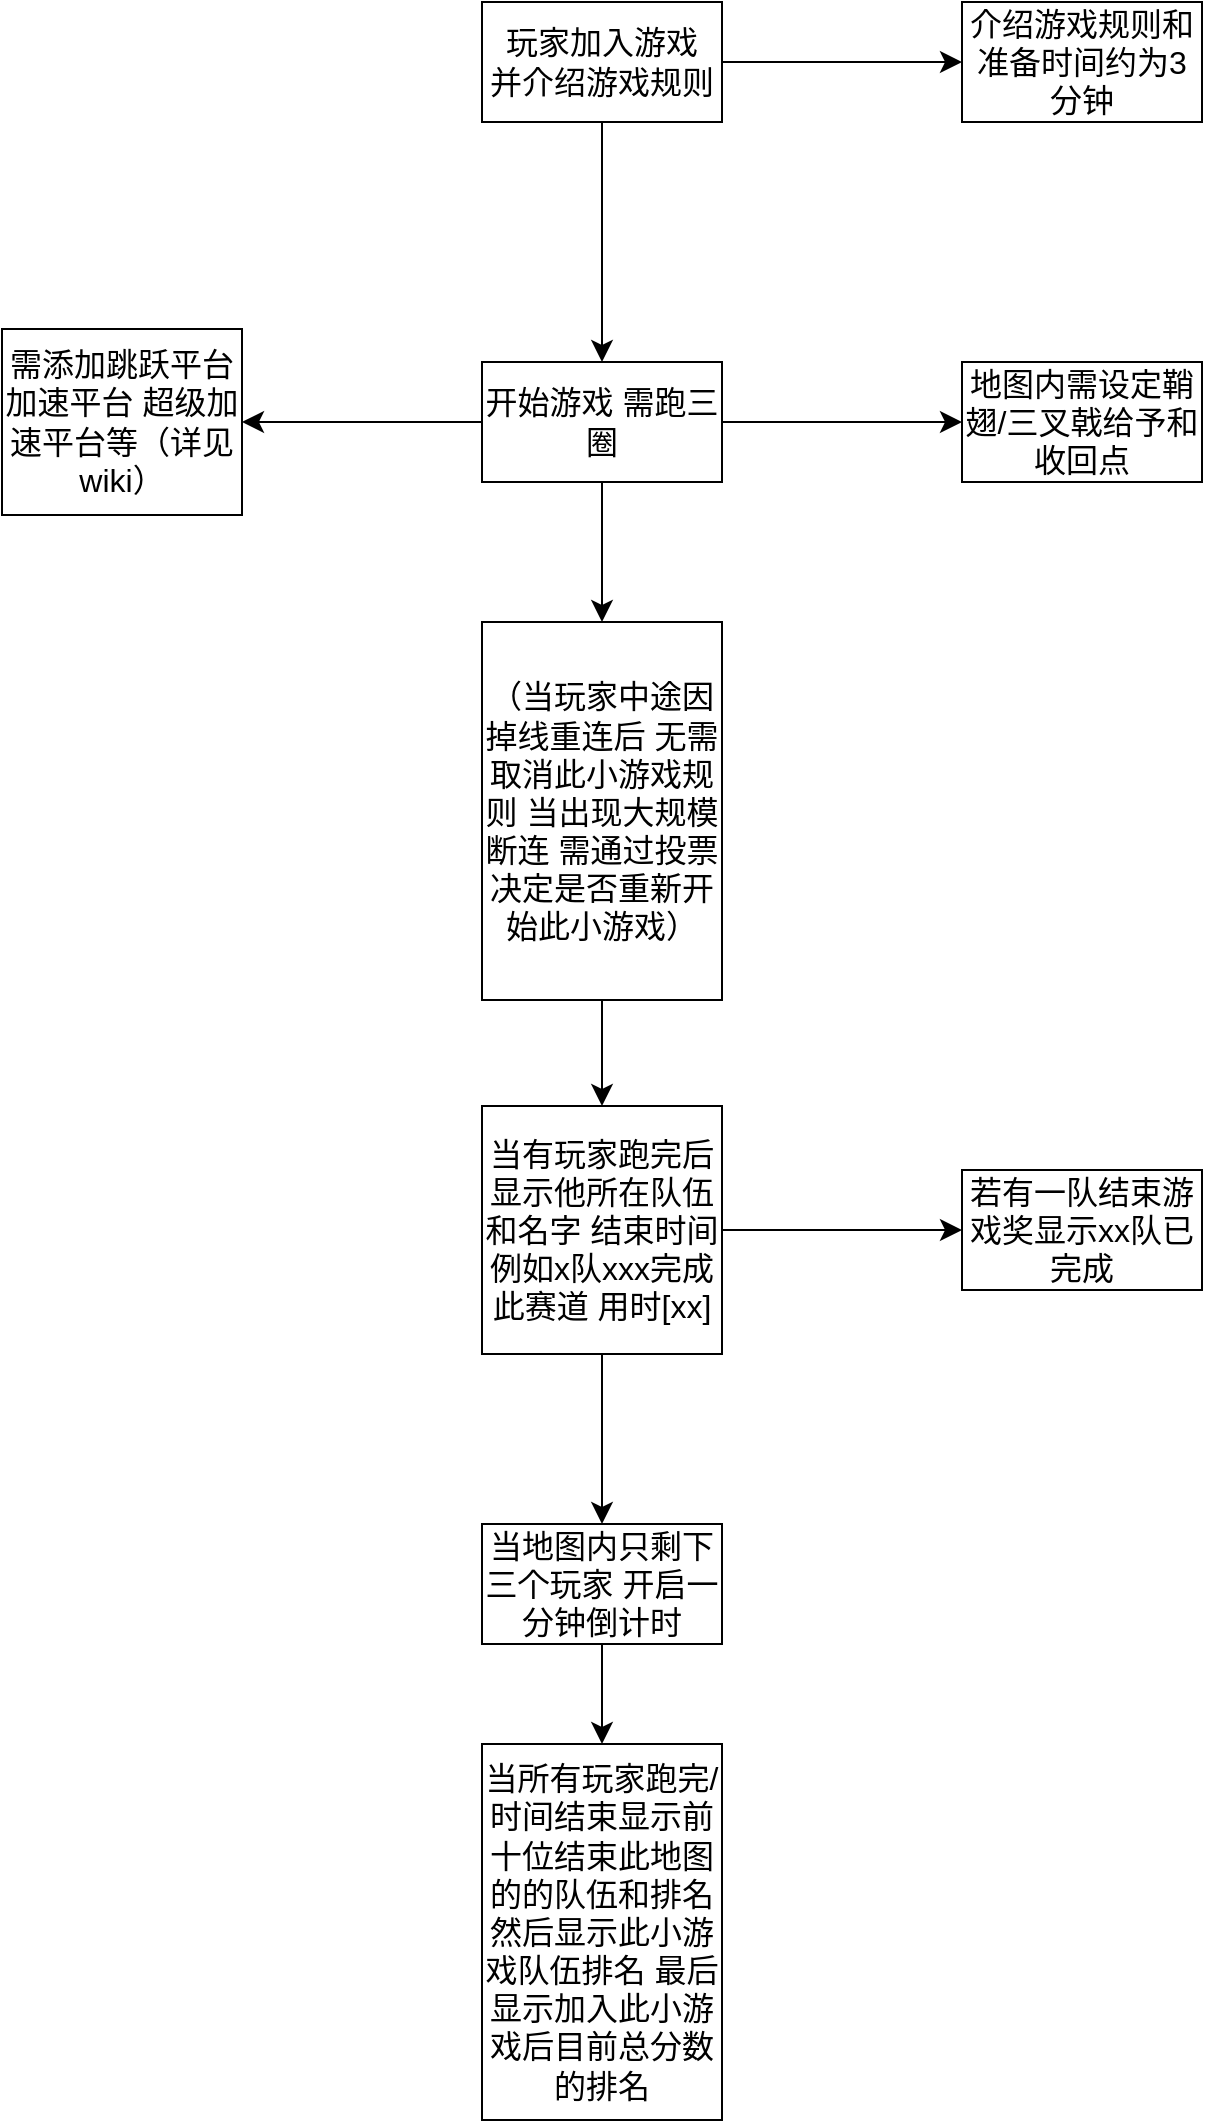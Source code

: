 <mxfile version="22.1.3" type="github">
  <diagram name="第 1 页" id="oUR2k8ytDiDzO2kThyHG">
    <mxGraphModel dx="645" dy="318" grid="0" gridSize="10" guides="1" tooltips="1" connect="1" arrows="1" fold="1" page="0" pageScale="1" pageWidth="827" pageHeight="1169" math="0" shadow="0">
      <root>
        <mxCell id="0" />
        <mxCell id="1" parent="0" />
        <mxCell id="sdmP8T2ED1dhxMbrldsv-5" value="" style="edgeStyle=none;curved=1;rounded=0;orthogonalLoop=1;jettySize=auto;html=1;fontSize=12;startSize=8;endSize=8;" parent="1" source="sdmP8T2ED1dhxMbrldsv-1" target="sdmP8T2ED1dhxMbrldsv-4" edge="1">
          <mxGeometry relative="1" as="geometry" />
        </mxCell>
        <mxCell id="sdmP8T2ED1dhxMbrldsv-7" value="" style="edgeStyle=none;curved=1;rounded=0;orthogonalLoop=1;jettySize=auto;html=1;fontSize=12;startSize=8;endSize=8;" parent="1" source="sdmP8T2ED1dhxMbrldsv-1" target="sdmP8T2ED1dhxMbrldsv-6" edge="1">
          <mxGeometry relative="1" as="geometry" />
        </mxCell>
        <mxCell id="sdmP8T2ED1dhxMbrldsv-1" value="玩家加入游戏&lt;br&gt;并介绍游戏规则" style="whiteSpace=wrap;html=1;fontSize=16;" parent="1" vertex="1">
          <mxGeometry x="132" y="80" width="120" height="60" as="geometry" />
        </mxCell>
        <mxCell id="sdmP8T2ED1dhxMbrldsv-4" value="介绍游戏规则和准备时间约为3分钟" style="whiteSpace=wrap;html=1;fontSize=16;" parent="1" vertex="1">
          <mxGeometry x="372" y="80" width="120" height="60" as="geometry" />
        </mxCell>
        <mxCell id="sdmP8T2ED1dhxMbrldsv-9" value="" style="edgeStyle=none;curved=1;rounded=0;orthogonalLoop=1;jettySize=auto;html=1;fontSize=12;startSize=8;endSize=8;" parent="1" source="sdmP8T2ED1dhxMbrldsv-6" target="sdmP8T2ED1dhxMbrldsv-8" edge="1">
          <mxGeometry relative="1" as="geometry" />
        </mxCell>
        <mxCell id="sdmP8T2ED1dhxMbrldsv-11" value="" style="edgeStyle=none;curved=1;rounded=0;orthogonalLoop=1;jettySize=auto;html=1;fontSize=12;startSize=8;endSize=8;" parent="1" source="sdmP8T2ED1dhxMbrldsv-6" target="sdmP8T2ED1dhxMbrldsv-10" edge="1">
          <mxGeometry relative="1" as="geometry" />
        </mxCell>
        <mxCell id="sdmP8T2ED1dhxMbrldsv-13" value="" style="edgeStyle=none;curved=1;rounded=0;orthogonalLoop=1;jettySize=auto;html=1;fontSize=12;startSize=8;endSize=8;" parent="1" source="sdmP8T2ED1dhxMbrldsv-6" target="sdmP8T2ED1dhxMbrldsv-12" edge="1">
          <mxGeometry relative="1" as="geometry" />
        </mxCell>
        <mxCell id="sdmP8T2ED1dhxMbrldsv-6" value="开始游戏 需跑三圈" style="whiteSpace=wrap;html=1;fontSize=16;" parent="1" vertex="1">
          <mxGeometry x="132" y="260" width="120" height="60" as="geometry" />
        </mxCell>
        <mxCell id="sdmP8T2ED1dhxMbrldsv-8" value="地图内需设定鞘翅/三叉戟给予和收回点" style="whiteSpace=wrap;html=1;fontSize=16;" parent="1" vertex="1">
          <mxGeometry x="372" y="260" width="120" height="60" as="geometry" />
        </mxCell>
        <mxCell id="sdmP8T2ED1dhxMbrldsv-10" value="需添加跳跃平台 加速平台 超级加速平台等（详见wiki）" style="whiteSpace=wrap;html=1;fontSize=16;" parent="1" vertex="1">
          <mxGeometry x="-108" y="243.5" width="120" height="93" as="geometry" />
        </mxCell>
        <mxCell id="sdmP8T2ED1dhxMbrldsv-15" value="" style="edgeStyle=none;curved=1;rounded=0;orthogonalLoop=1;jettySize=auto;html=1;fontSize=12;startSize=8;endSize=8;" parent="1" source="sdmP8T2ED1dhxMbrldsv-12" target="sdmP8T2ED1dhxMbrldsv-14" edge="1">
          <mxGeometry relative="1" as="geometry" />
        </mxCell>
        <mxCell id="sdmP8T2ED1dhxMbrldsv-12" value="（当玩家中途因掉线重连后 无需取消此小游戏规则 当出现大规模断连 需通过投票决定是否重新开始此小游戏）" style="whiteSpace=wrap;html=1;fontSize=16;" parent="1" vertex="1">
          <mxGeometry x="132" y="390" width="120" height="189" as="geometry" />
        </mxCell>
        <mxCell id="sdmP8T2ED1dhxMbrldsv-17" value="" style="edgeStyle=none;curved=1;rounded=0;orthogonalLoop=1;jettySize=auto;html=1;fontSize=12;startSize=8;endSize=8;" parent="1" source="sdmP8T2ED1dhxMbrldsv-14" target="sdmP8T2ED1dhxMbrldsv-16" edge="1">
          <mxGeometry relative="1" as="geometry" />
        </mxCell>
        <mxCell id="oyVv309TMS0tP0FURwI4-4" value="" style="edgeStyle=none;curved=1;rounded=0;orthogonalLoop=1;jettySize=auto;html=1;fontSize=12;startSize=8;endSize=8;" edge="1" parent="1" source="sdmP8T2ED1dhxMbrldsv-14" target="oyVv309TMS0tP0FURwI4-3">
          <mxGeometry relative="1" as="geometry" />
        </mxCell>
        <mxCell id="sdmP8T2ED1dhxMbrldsv-14" value="当有玩家跑完后 显示他所在队伍和名字 结束时间&lt;br&gt;例如x队xxx完成此赛道 用时[xx]" style="whiteSpace=wrap;html=1;fontSize=16;" parent="1" vertex="1">
          <mxGeometry x="132" y="632" width="120" height="124" as="geometry" />
        </mxCell>
        <mxCell id="oyVv309TMS0tP0FURwI4-2" value="" style="edgeStyle=none;curved=1;rounded=0;orthogonalLoop=1;jettySize=auto;html=1;fontSize=12;startSize=8;endSize=8;" edge="1" parent="1" source="sdmP8T2ED1dhxMbrldsv-16" target="oyVv309TMS0tP0FURwI4-1">
          <mxGeometry relative="1" as="geometry" />
        </mxCell>
        <mxCell id="sdmP8T2ED1dhxMbrldsv-16" value="当地图内只剩下三个玩家 开启一分钟倒计时" style="whiteSpace=wrap;html=1;fontSize=16;" parent="1" vertex="1">
          <mxGeometry x="132" y="841" width="120" height="60" as="geometry" />
        </mxCell>
        <mxCell id="oyVv309TMS0tP0FURwI4-1" value="当所有玩家跑完/时间结束显示前十位结束此地图的的队伍和排名 然后显示此小游戏队伍排名 最后显示加入此小游戏后目前总分数的排名" style="whiteSpace=wrap;html=1;fontSize=16;" vertex="1" parent="1">
          <mxGeometry x="132" y="951" width="120" height="188" as="geometry" />
        </mxCell>
        <mxCell id="oyVv309TMS0tP0FURwI4-3" value="若有一队结束游戏奖显示xx队已完成" style="whiteSpace=wrap;html=1;fontSize=16;" vertex="1" parent="1">
          <mxGeometry x="372" y="664" width="120" height="60" as="geometry" />
        </mxCell>
      </root>
    </mxGraphModel>
  </diagram>
</mxfile>
